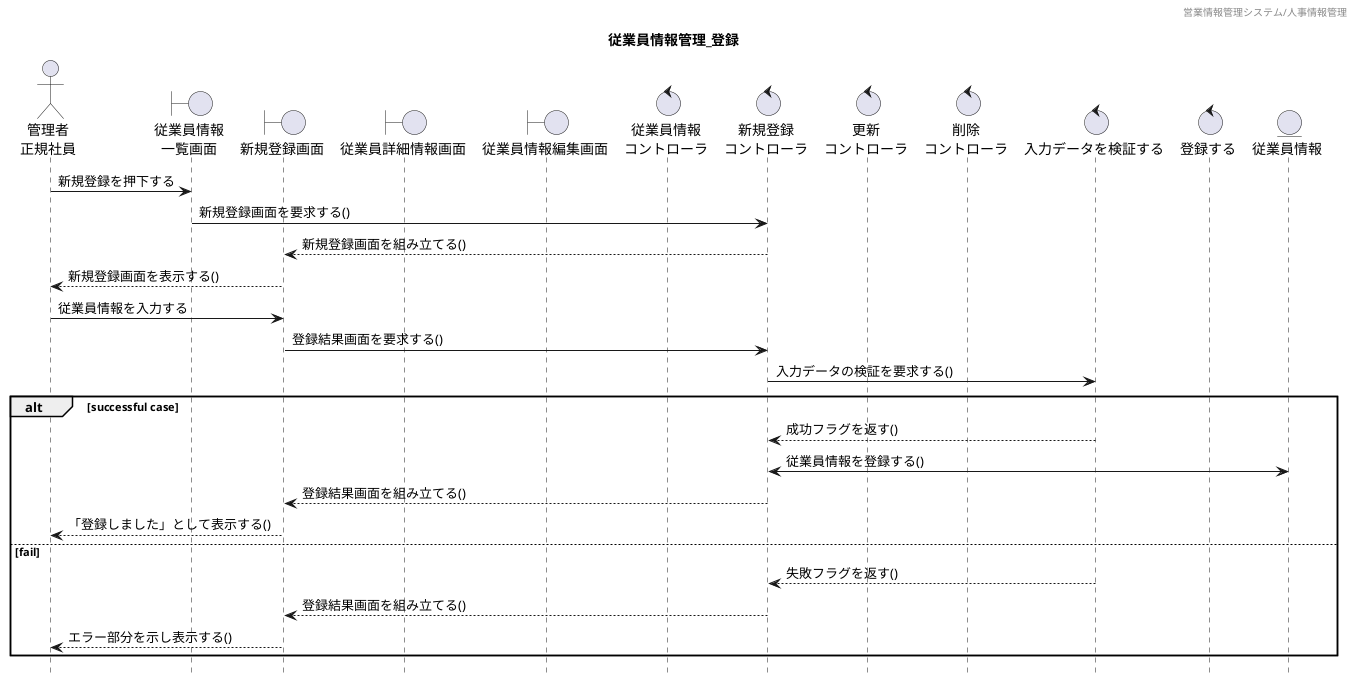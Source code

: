 @startuml シーケンス図

hide footbox
header 営業情報管理システム/人事情報管理
title 従業員情報管理_登録

actor "管理者\n正規社員" as Act
boundary "従業員情報\n一覧画面" as StaffListSc
boundary "新規登録画面" as RegiSc
boundary "従業員詳細情報画面" as StaffSc
boundary "従業員情報編集画面" as UpdateSc
control "従業員情報\nコントローラ" as StaffCl
control "新規登録\nコントローラ" as RegiCl
control "更新\nコントローラ" as UpdateCl
control "削除\nコントローラ" as DeleteCl
control "入力データを検証する" as JudgeCl

control "登録する" as Regi
entity "従業員情報" as StaffDB



Act -> StaffListSc : 新規登録を押下する
StaffListSc -> RegiCl : 新規登録画面を要求する()
RegiSc <-- RegiCl : 新規登録画面を組み立てる()
Act <-- RegiSc : 新規登録画面を表示する()
Act -> RegiSc : 従業員情報を入力する
RegiSc -> RegiCl : 登録結果画面を要求する()
RegiCl -> JudgeCl : 入力データの検証を要求する()
    alt successful case
        RegiCl <-- JudgeCl : 成功フラグを返す()
        RegiCl <-> StaffDB : 従業員情報を登録する()
        RegiSc <-- RegiCl : 登録結果画面を組み立てる()
        Act <-- RegiSc : 「登録しました」として表示する()
    else fail
        RegiCl <-- JudgeCl : 失敗フラグを返す()
        RegiSc <-- RegiCl : 登録結果画面を組み立てる()
        Act <-- RegiSc : エラー部分を示し表示する()
    end



@enduml
